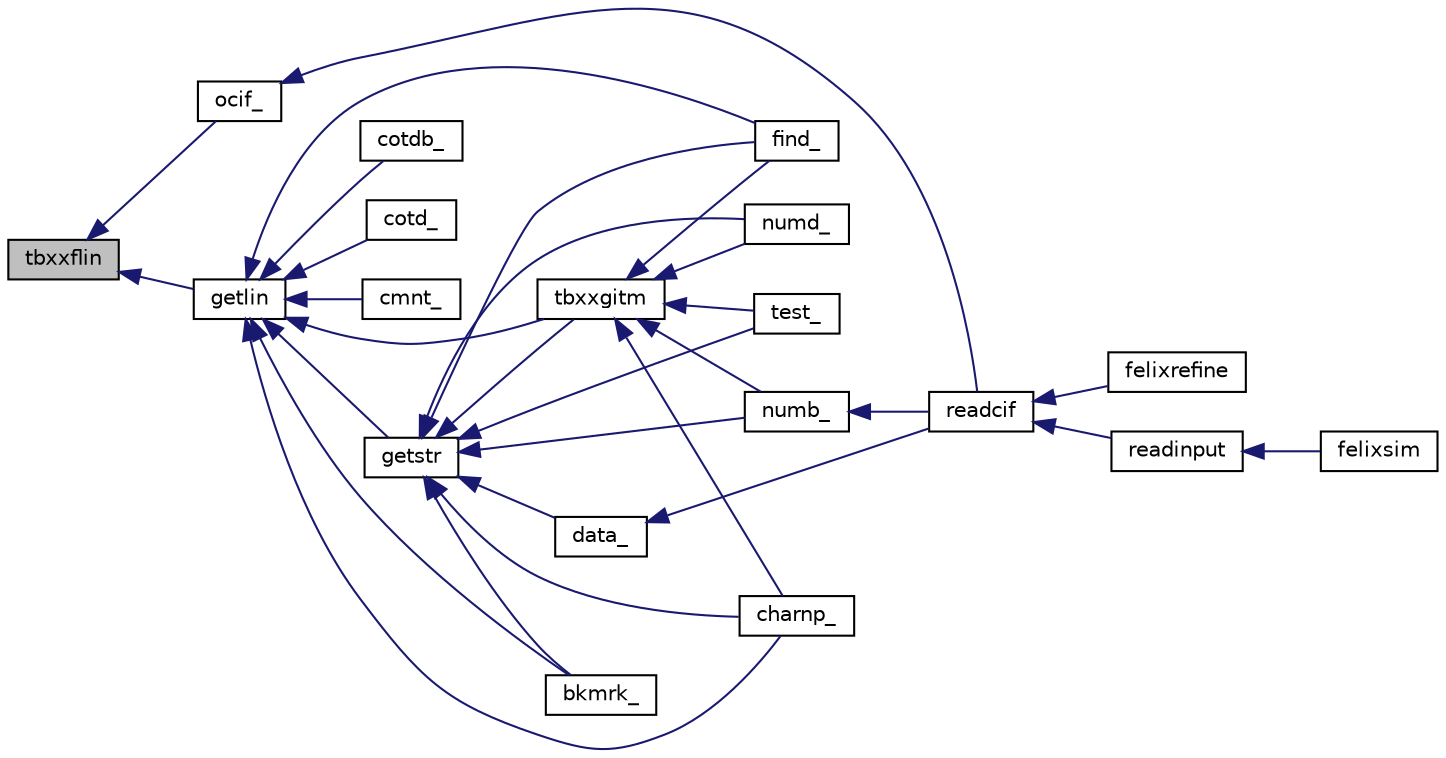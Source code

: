 digraph "tbxxflin"
{
  edge [fontname="Helvetica",fontsize="10",labelfontname="Helvetica",labelfontsize="10"];
  node [fontname="Helvetica",fontsize="10",shape=record];
  rankdir="LR";
  Node1 [label="tbxxflin",height=0.2,width=0.4,color="black", fillcolor="grey75", style="filled", fontcolor="black"];
  Node1 -> Node2 [dir="back",color="midnightblue",fontsize="10",style="solid",fontname="Helvetica"];
  Node2 [label="ocif_",height=0.2,width=0.4,color="black", fillcolor="white", style="filled",URL="$ciftbx_8f.html#ae5a0dc77713fa9e013186fc5455a0b29"];
  Node2 -> Node3 [dir="back",color="midnightblue",fontsize="10",style="solid",fontname="Helvetica"];
  Node3 [label="readcif",height=0.2,width=0.4,color="black", fillcolor="white", style="filled",URL="$readcif_8f90.html#a851b318f1c18608adf2b40ba20d10014"];
  Node3 -> Node4 [dir="back",color="midnightblue",fontsize="10",style="solid",fontname="Helvetica"];
  Node4 [label="felixrefine",height=0.2,width=0.4,color="black", fillcolor="white", style="filled",URL="$felixrefine_8f90.html#aecbf263fc9c06070ed63b7a31c76bbef"];
  Node3 -> Node5 [dir="back",color="midnightblue",fontsize="10",style="solid",fontname="Helvetica"];
  Node5 [label="readinput",height=0.2,width=0.4,color="black", fillcolor="white", style="filled",URL="$readinput_8f90.html#a87d0c2ec1671e34d4efcabf08db9d396"];
  Node5 -> Node6 [dir="back",color="midnightblue",fontsize="10",style="solid",fontname="Helvetica"];
  Node6 [label="felixsim",height=0.2,width=0.4,color="black", fillcolor="white", style="filled",URL="$felixsim_8f90.html#ad36d8d5ddad66820866e3d05a4c66144"];
  Node1 -> Node7 [dir="back",color="midnightblue",fontsize="10",style="solid",fontname="Helvetica"];
  Node7 [label="getlin",height=0.2,width=0.4,color="black", fillcolor="white", style="filled",URL="$ciftbx_8f.html#a29f30e5c4709a7efb2a8177308b78eab"];
  Node7 -> Node8 [dir="back",color="midnightblue",fontsize="10",style="solid",fontname="Helvetica"];
  Node8 [label="bkmrk_",height=0.2,width=0.4,color="black", fillcolor="white", style="filled",URL="$ciftbx_8f.html#af581014d858d87ba2c87bbac0de5640a"];
  Node7 -> Node9 [dir="back",color="midnightblue",fontsize="10",style="solid",fontname="Helvetica"];
  Node9 [label="find_",height=0.2,width=0.4,color="black", fillcolor="white", style="filled",URL="$ciftbx_8f.html#a30b628eee0628904dba9c686a8ee7178"];
  Node7 -> Node10 [dir="back",color="midnightblue",fontsize="10",style="solid",fontname="Helvetica"];
  Node10 [label="charnp_",height=0.2,width=0.4,color="black", fillcolor="white", style="filled",URL="$ciftbx_8f.html#a4c9835444462b49efe9e7b8cbe54beb1"];
  Node7 -> Node11 [dir="back",color="midnightblue",fontsize="10",style="solid",fontname="Helvetica"];
  Node11 [label="cotdb_",height=0.2,width=0.4,color="black", fillcolor="white", style="filled",URL="$ciftbx_8f.html#aa189db88211bf943210b021d675c525f"];
  Node7 -> Node12 [dir="back",color="midnightblue",fontsize="10",style="solid",fontname="Helvetica"];
  Node12 [label="cotd_",height=0.2,width=0.4,color="black", fillcolor="white", style="filled",URL="$ciftbx_8f.html#a1dd36bb83f38951193dce83f915b1af5"];
  Node7 -> Node13 [dir="back",color="midnightblue",fontsize="10",style="solid",fontname="Helvetica"];
  Node13 [label="cmnt_",height=0.2,width=0.4,color="black", fillcolor="white", style="filled",URL="$ciftbx_8f.html#a518acad706788566f4fbde1487048f9c"];
  Node7 -> Node14 [dir="back",color="midnightblue",fontsize="10",style="solid",fontname="Helvetica"];
  Node14 [label="tbxxgitm",height=0.2,width=0.4,color="black", fillcolor="white", style="filled",URL="$ciftbx_8f.html#a39d2614384d61dc867b06c6bea0fa00c"];
  Node14 -> Node15 [dir="back",color="midnightblue",fontsize="10",style="solid",fontname="Helvetica"];
  Node15 [label="test_",height=0.2,width=0.4,color="black", fillcolor="white", style="filled",URL="$ciftbx_8f.html#a7bf11278540621a732ea9c62c37f39d4"];
  Node14 -> Node9 [dir="back",color="midnightblue",fontsize="10",style="solid",fontname="Helvetica"];
  Node14 -> Node16 [dir="back",color="midnightblue",fontsize="10",style="solid",fontname="Helvetica"];
  Node16 [label="numb_",height=0.2,width=0.4,color="black", fillcolor="white", style="filled",URL="$ciftbx_8f.html#a52533b45df7c78e9d743147a4ed381f3"];
  Node16 -> Node3 [dir="back",color="midnightblue",fontsize="10",style="solid",fontname="Helvetica"];
  Node14 -> Node17 [dir="back",color="midnightblue",fontsize="10",style="solid",fontname="Helvetica"];
  Node17 [label="numd_",height=0.2,width=0.4,color="black", fillcolor="white", style="filled",URL="$ciftbx_8f.html#a321db51a9a1b39f96c345271b840e3ca"];
  Node14 -> Node10 [dir="back",color="midnightblue",fontsize="10",style="solid",fontname="Helvetica"];
  Node7 -> Node18 [dir="back",color="midnightblue",fontsize="10",style="solid",fontname="Helvetica"];
  Node18 [label="getstr",height=0.2,width=0.4,color="black", fillcolor="white", style="filled",URL="$ciftbx_8f.html#a2f367430a036fc13e1f204833cad175d"];
  Node18 -> Node19 [dir="back",color="midnightblue",fontsize="10",style="solid",fontname="Helvetica"];
  Node19 [label="data_",height=0.2,width=0.4,color="black", fillcolor="white", style="filled",URL="$ciftbx_8f.html#acef84efd6e02fb3ddcab29ff8633a848"];
  Node19 -> Node3 [dir="back",color="midnightblue",fontsize="10",style="solid",fontname="Helvetica"];
  Node18 -> Node15 [dir="back",color="midnightblue",fontsize="10",style="solid",fontname="Helvetica"];
  Node18 -> Node8 [dir="back",color="midnightblue",fontsize="10",style="solid",fontname="Helvetica"];
  Node18 -> Node9 [dir="back",color="midnightblue",fontsize="10",style="solid",fontname="Helvetica"];
  Node18 -> Node16 [dir="back",color="midnightblue",fontsize="10",style="solid",fontname="Helvetica"];
  Node18 -> Node17 [dir="back",color="midnightblue",fontsize="10",style="solid",fontname="Helvetica"];
  Node18 -> Node10 [dir="back",color="midnightblue",fontsize="10",style="solid",fontname="Helvetica"];
  Node18 -> Node14 [dir="back",color="midnightblue",fontsize="10",style="solid",fontname="Helvetica"];
}
